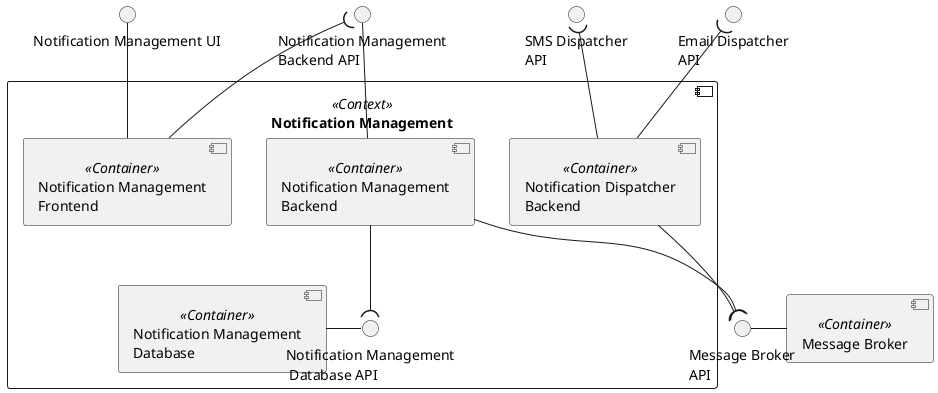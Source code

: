 @startuml notification-management-context

interface "Notification Management UI" as FRONT_API
interface "Notification Management\nBackend API" as BACK_API

component "Notification Management" <<Context>> {
    component "Notification Management\nBackend" <<Container>> as BACK
    component "Notification Management\nFrontend" <<Container>> as FRONT
    component "Notification Management\nDatabase" <<Container>> as DB

    interface "Notification Management\n Database API" as DB_API
    
    component "Notification Dispatcher\nBackend" <<Container>> as DISP

    DB - DB_API
    FRONT_API -- FRONT
    BACK_API -- BACK
    BACK --( DB_API
    FRONT --( BACK_API
}

component "Message Broker" <<Container>> as MB
interface "Message Broker\nAPI" as MB_API

interface "SMS Dispatcher\nAPI" as SMS
interface "Email Dispatcher\nAPI" as EMAIL

MB_API - MB

BACK --( MB_API
DISP -( MB_API

EMAIL )-- DISP
SMS )-- DISP

@enduml
